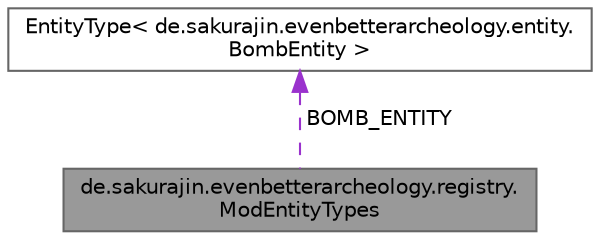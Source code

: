 digraph "de.sakurajin.evenbetterarcheology.registry.ModEntityTypes"
{
 // LATEX_PDF_SIZE
  bgcolor="transparent";
  edge [fontname=Helvetica,fontsize=10,labelfontname=Helvetica,labelfontsize=10];
  node [fontname=Helvetica,fontsize=10,shape=box,height=0.2,width=0.4];
  Node1 [label="de.sakurajin.evenbetterarcheology.registry.\lModEntityTypes",height=0.2,width=0.4,color="gray40", fillcolor="grey60", style="filled", fontcolor="black",tooltip=" "];
  Node2 -> Node1 [dir="back",color="darkorchid3",style="dashed",label=" BOMB_ENTITY" ];
  Node2 [label="EntityType\< de.sakurajin.evenbetterarcheology.entity.\lBombEntity \>",height=0.2,width=0.4,color="gray40", fillcolor="white", style="filled",tooltip=" "];
}
